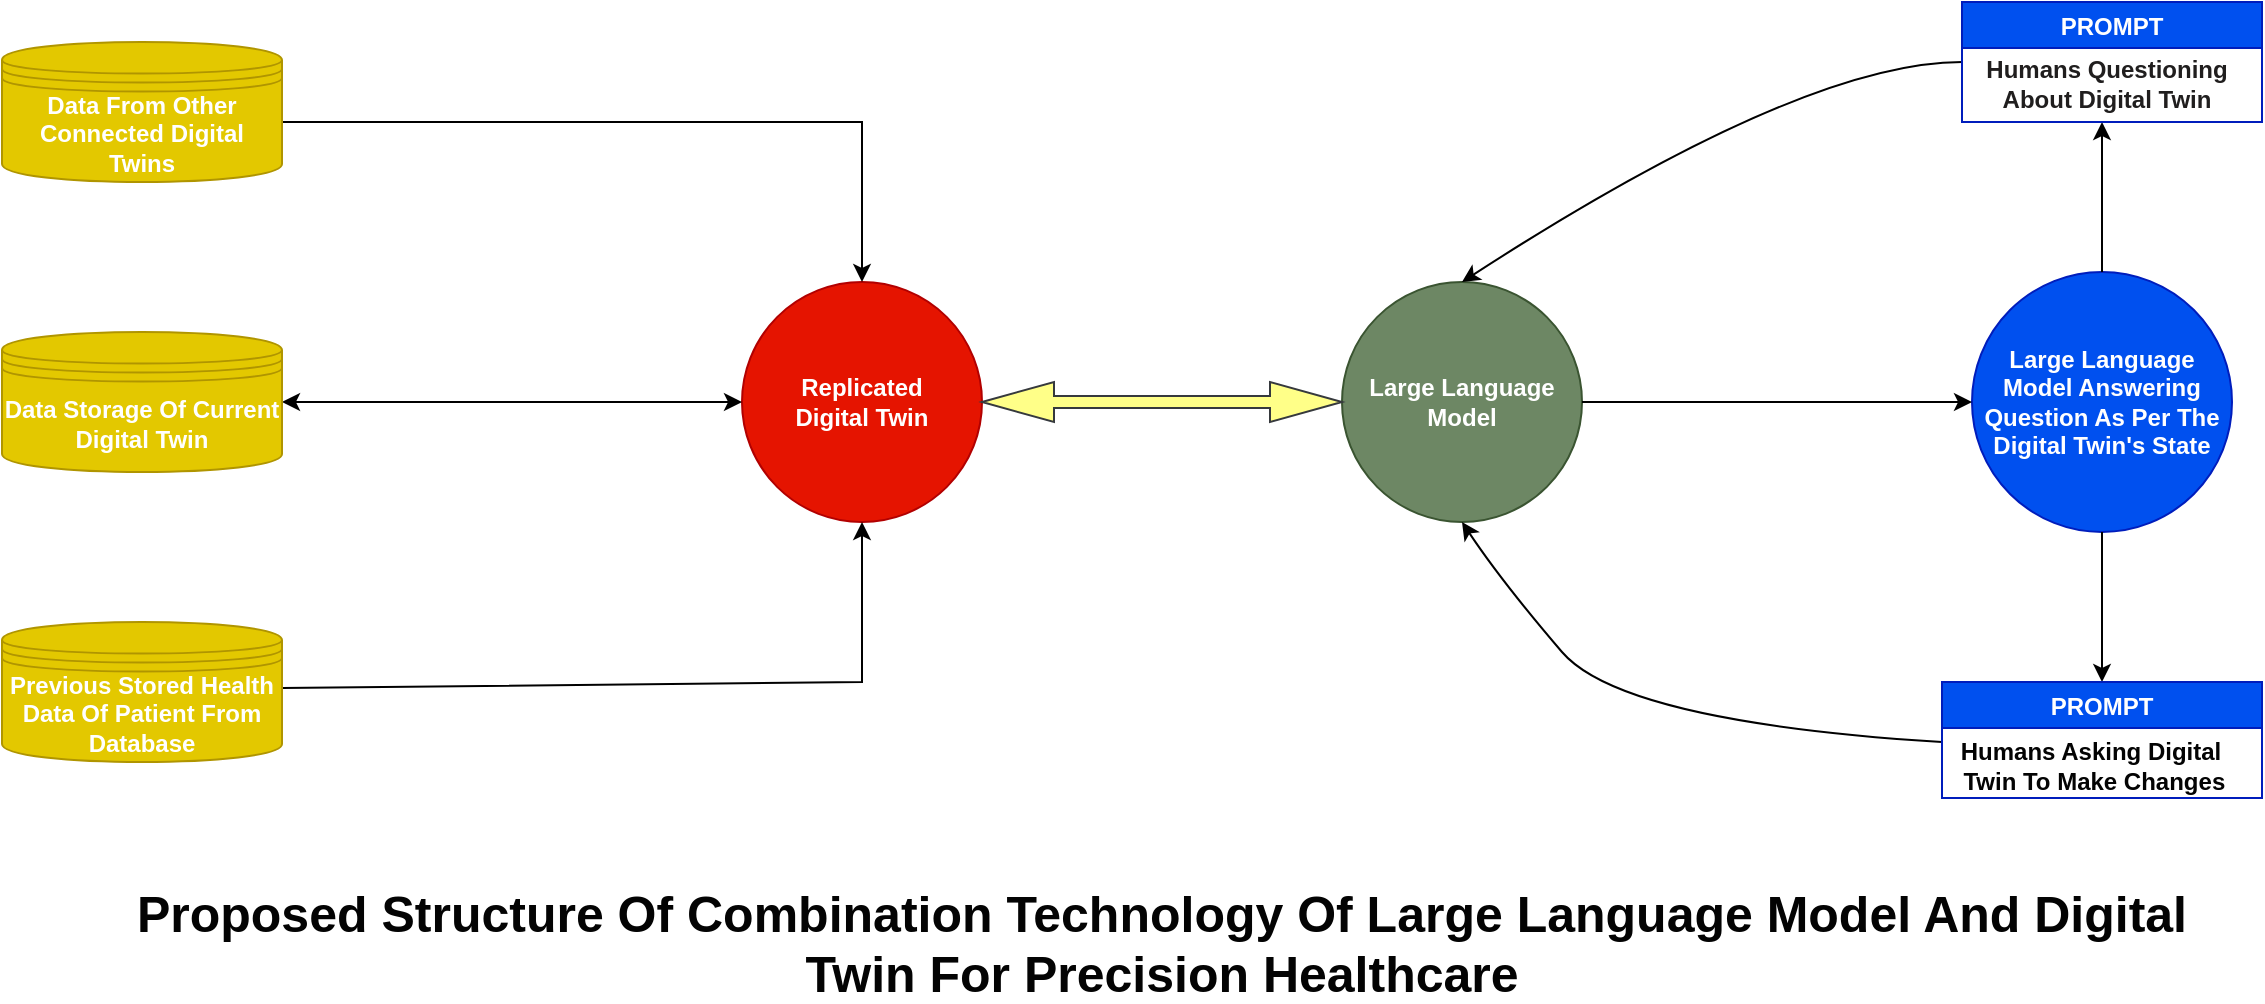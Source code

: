 <mxfile version="20.8.20" type="google"><diagram name="Page-1" id="InlFSWrzqujeoYXu4US4"><mxGraphModel grid="1" page="1" gridSize="10" guides="1" tooltips="1" connect="1" arrows="1" fold="1" pageScale="1" pageWidth="1169" pageHeight="826" math="0" shadow="0"><root><mxCell id="0"/><mxCell id="1" parent="0"/><mxCell id="2C-gLO1pFj684ku2d2ei-4" value="&lt;b&gt;&lt;font color=&quot;#ffffff&quot;&gt;Replicated&lt;br&gt;Digital Twin&lt;/font&gt;&lt;/b&gt;" style="ellipse;whiteSpace=wrap;html=1;aspect=fixed;fillColor=#e51400;strokeColor=#B20000;fontColor=#ffffff;" vertex="1" parent="1"><mxGeometry x="450" y="270" width="120" height="120" as="geometry"/></mxCell><mxCell id="2C-gLO1pFj684ku2d2ei-5" value="&lt;font color=&quot;#ffffff&quot;&gt;&lt;b&gt;Large Language Model&lt;/b&gt;&lt;/font&gt;" style="ellipse;whiteSpace=wrap;html=1;aspect=fixed;fillColor=#6d8764;strokeColor=#3A5431;fontColor=#ffffff;" vertex="1" parent="1"><mxGeometry x="750" y="270" width="120" height="120" as="geometry"/></mxCell><mxCell id="2C-gLO1pFj684ku2d2ei-7" value="&lt;font color=&quot;#ffffff&quot;&gt;&lt;b&gt;Large Language Model Answering Question As Per The Digital Twin's State&lt;/b&gt;&lt;/font&gt;" style="ellipse;whiteSpace=wrap;html=1;aspect=fixed;fillColor=#0050ef;strokeColor=#001DBC;fontColor=#ffffff;" vertex="1" parent="1"><mxGeometry x="1065" y="265" width="130" height="130" as="geometry"/></mxCell><mxCell id="2C-gLO1pFj684ku2d2ei-8" value="" style="endArrow=classic;html=1;rounded=0;fontColor=#ffffff;exitX=1;exitY=0.5;exitDx=0;exitDy=0;entryX=0.5;entryY=0;entryDx=0;entryDy=0;" edge="1" parent="1" target="2C-gLO1pFj684ku2d2ei-4"><mxGeometry width="50" height="50" relative="1" as="geometry"><mxPoint x="220" y="190" as="sourcePoint"/><mxPoint x="630" y="230" as="targetPoint"/><Array as="points"><mxPoint x="510" y="190"/></Array></mxGeometry></mxCell><mxCell id="2C-gLO1pFj684ku2d2ei-9" value="" style="endArrow=classic;html=1;rounded=0;fontColor=#ffffff;exitX=1;exitY=0.5;exitDx=0;exitDy=0;entryX=0.5;entryY=1;entryDx=0;entryDy=0;" edge="1" parent="1" target="2C-gLO1pFj684ku2d2ei-4"><mxGeometry width="50" height="50" relative="1" as="geometry"><mxPoint x="220" y="473" as="sourcePoint"/><mxPoint x="510" y="400" as="targetPoint"/><Array as="points"><mxPoint x="510" y="470"/></Array></mxGeometry></mxCell><mxCell id="2C-gLO1pFj684ku2d2ei-13" value="" style="endArrow=classic;html=1;rounded=0;fontColor=#ffffff;exitX=1;exitY=0.5;exitDx=0;exitDy=0;entryX=0;entryY=0.5;entryDx=0;entryDy=0;" edge="1" parent="1" source="2C-gLO1pFj684ku2d2ei-5" target="2C-gLO1pFj684ku2d2ei-7"><mxGeometry width="50" height="50" relative="1" as="geometry"><mxPoint x="710" y="270" as="sourcePoint"/><mxPoint x="760" y="220" as="targetPoint"/></mxGeometry></mxCell><mxCell id="2C-gLO1pFj684ku2d2ei-16" value="" style="endArrow=classic;html=1;rounded=0;fontColor=#ffffff;exitX=0.5;exitY=0;exitDx=0;exitDy=0;entryX=0.5;entryY=1;entryDx=0;entryDy=0;" edge="1" parent="1" source="2C-gLO1pFj684ku2d2ei-7"><mxGeometry width="50" height="50" relative="1" as="geometry"><mxPoint x="850" y="210" as="sourcePoint"/><mxPoint x="1130" y="190" as="targetPoint"/></mxGeometry></mxCell><mxCell id="2C-gLO1pFj684ku2d2ei-18" value="" style="curved=1;endArrow=classic;html=1;rounded=0;fontColor=#ffffff;entryX=0.5;entryY=0;entryDx=0;entryDy=0;exitX=0;exitY=0.5;exitDx=0;exitDy=0;" edge="1" parent="1" source="2C-gLO1pFj684ku2d2ei-38" target="2C-gLO1pFj684ku2d2ei-5"><mxGeometry width="50" height="50" relative="1" as="geometry"><mxPoint x="1070.152" y="134.275" as="sourcePoint"/><mxPoint x="830" y="270" as="targetPoint"/><Array as="points"><mxPoint x="980" y="160"/></Array></mxGeometry></mxCell><mxCell id="2C-gLO1pFj684ku2d2ei-20" value="" style="endArrow=classic;html=1;rounded=0;fontColor=#FFFFFF;exitX=0.5;exitY=1;exitDx=0;exitDy=0;entryX=0.5;entryY=0;entryDx=0;entryDy=0;" edge="1" parent="1" source="2C-gLO1pFj684ku2d2ei-7"><mxGeometry width="50" height="50" relative="1" as="geometry"><mxPoint x="830" y="470" as="sourcePoint"/><mxPoint x="1130" y="470" as="targetPoint"/></mxGeometry></mxCell><mxCell id="2C-gLO1pFj684ku2d2ei-21" value="" style="curved=1;endArrow=classic;html=1;rounded=0;fontColor=#FFFFFF;entryX=0.5;entryY=1;entryDx=0;entryDy=0;" edge="1" parent="1" target="2C-gLO1pFj684ku2d2ei-5"><mxGeometry width="50" height="50" relative="1" as="geometry"><mxPoint x="1050" y="500" as="sourcePoint"/><mxPoint x="880" y="420" as="targetPoint"/><Array as="points"><mxPoint x="890" y="490"/><mxPoint x="830" y="420"/></Array></mxGeometry></mxCell><mxCell id="2C-gLO1pFj684ku2d2ei-28" value="" style="endArrow=classic;startArrow=classic;html=1;rounded=0;fontColor=#FFFFFF;entryX=0;entryY=0.5;entryDx=0;entryDy=0;" edge="1" parent="1" target="2C-gLO1pFj684ku2d2ei-4"><mxGeometry width="50" height="50" relative="1" as="geometry"><mxPoint x="220" y="330" as="sourcePoint"/><mxPoint x="270" y="280" as="targetPoint"/></mxGeometry></mxCell><mxCell id="2C-gLO1pFj684ku2d2ei-30" value="" style="shape=doubleArrow;whiteSpace=wrap;html=1;fillStyle=auto;fillColor=#ffff88;strokeColor=#36393d;" vertex="1" parent="1"><mxGeometry x="570" y="320" width="180" height="20" as="geometry"/></mxCell><mxCell id="2C-gLO1pFj684ku2d2ei-32" value="&lt;b style=&quot;border-color: var(--border-color); color: rgb(0, 0, 0);&quot;&gt;&lt;font style=&quot;border-color: var(--border-color);&quot; color=&quot;#ffffff&quot;&gt;Previous Stored Health Data Of Patient From Database&lt;/font&gt;&lt;/b&gt;" style="shape=datastore;whiteSpace=wrap;html=1;fillStyle=auto;fontColor=#000000;fillColor=#e3c800;strokeColor=#B09500;" vertex="1" parent="1"><mxGeometry x="80" y="440" width="140" height="70" as="geometry"/></mxCell><mxCell id="2C-gLO1pFj684ku2d2ei-35" value="&lt;b style=&quot;border-color: var(--border-color);&quot;&gt;&lt;font style=&quot;border-color: var(--border-color);&quot; color=&quot;#ffffff&quot;&gt;Data Storage Of Current Digital Twin&lt;/font&gt;&lt;/b&gt;" style="shape=datastore;whiteSpace=wrap;html=1;fillStyle=auto;fontColor=#000000;fillColor=#e3c800;strokeColor=#B09500;" vertex="1" parent="1"><mxGeometry x="80" y="295" width="140" height="70" as="geometry"/></mxCell><mxCell id="2C-gLO1pFj684ku2d2ei-37" value="&lt;b style=&quot;border-color: var(--border-color);&quot;&gt;&lt;font style=&quot;border-color: var(--border-color);&quot; color=&quot;#ffffff&quot;&gt;Data From Other Connected Digital Twins&lt;/font&gt;&lt;/b&gt;" style="shape=datastore;whiteSpace=wrap;html=1;fillStyle=auto;fontColor=#000000;fillColor=#e3c800;strokeColor=#B09500;" vertex="1" parent="1"><mxGeometry x="80" y="150" width="140" height="70" as="geometry"/></mxCell><mxCell id="2C-gLO1pFj684ku2d2ei-38" value="PROMPT" style="swimlane;fillStyle=solid;fontColor=#ffffff;fillColor=#0050ef;strokeColor=#001DBC;" vertex="1" parent="1"><mxGeometry x="1060" y="130" width="150" height="60" as="geometry"><mxRectangle x="1070" y="110" width="90" height="30" as="alternateBounds"/></mxGeometry></mxCell><mxCell id="2C-gLO1pFj684ku2d2ei-39" value="&lt;b style=&quot;border-color: var(--border-color);&quot;&gt;&lt;font color=&quot;#201e1e&quot;&gt;Humans Questioning &lt;br&gt;About Digital Twin&lt;/font&gt;&lt;/b&gt;" style="text;html=1;align=center;verticalAlign=middle;resizable=0;points=[];autosize=1;strokeColor=none;fillColor=none;fontColor=#1d1b1b;" vertex="1" parent="2C-gLO1pFj684ku2d2ei-38"><mxGeometry x="2" y="21" width="140" height="40" as="geometry"/></mxCell><mxCell id="2C-gLO1pFj684ku2d2ei-40" value="PROMPT" style="swimlane;fillStyle=solid;fontColor=#ffffff;fillColor=#0050ef;strokeColor=#001DBC;" vertex="1" parent="1"><mxGeometry x="1050" y="470" width="160" height="58" as="geometry"><mxRectangle x="1070" y="110" width="90" height="30" as="alternateBounds"/></mxGeometry></mxCell><mxCell id="2C-gLO1pFj684ku2d2ei-41" value="&lt;b style=&quot;border-color: var(--border-color);&quot;&gt;&lt;font color=&quot;#030303&quot;&gt;Humans Asking Digital&lt;br&gt;&amp;nbsp;Twin To Make Changes&lt;/font&gt;&lt;/b&gt;" style="text;html=1;align=center;verticalAlign=middle;resizable=0;points=[];autosize=1;strokeColor=none;fillColor=none;fontColor=#1d1b1b;" vertex="1" parent="2C-gLO1pFj684ku2d2ei-40"><mxGeometry x="-6" y="22" width="160" height="40" as="geometry"/></mxCell><mxCell id="2C-gLO1pFj684ku2d2ei-45" value="&lt;b&gt;&lt;font style=&quot;font-size: 25px;&quot;&gt;Proposed Structure Of Combination Technology Of Large Language Model And Digital Twin For Precision Healthcare&lt;/font&gt;&lt;/b&gt;" style="text;html=1;strokeColor=none;fillColor=none;align=center;verticalAlign=middle;whiteSpace=wrap;rounded=0;fontColor=#030303;" vertex="1" parent="1"><mxGeometry x="145" y="570" width="1030" height="60" as="geometry"/></mxCell></root></mxGraphModel></diagram></mxfile>